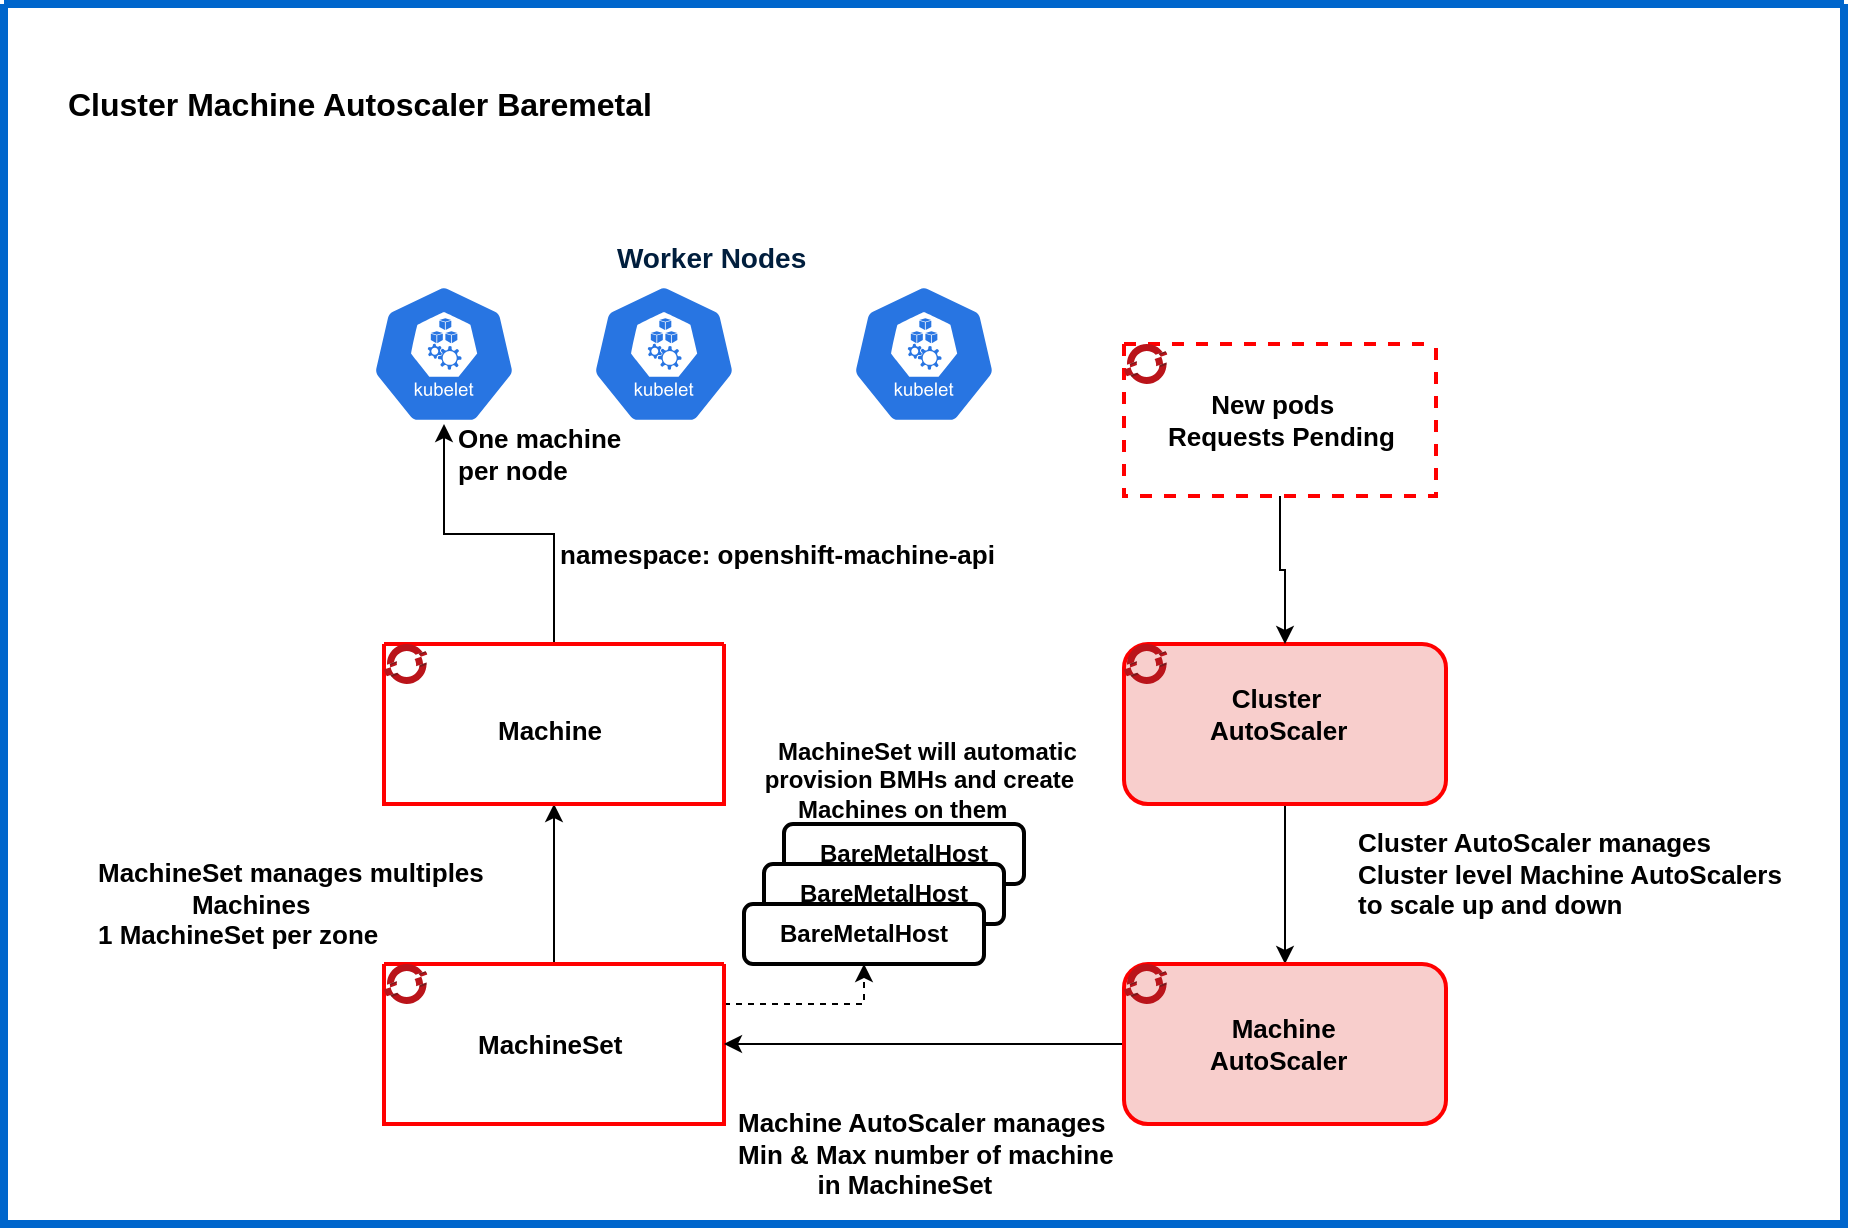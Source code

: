<mxfile version="21.3.7" type="github">
  <diagram id="2f404044-711c-603c-8f00-f6bb4c023d3c" name="Page-1">
    <mxGraphModel dx="1434" dy="733" grid="1" gridSize="10" guides="1" tooltips="1" connect="1" arrows="1" fold="1" page="1" pageScale="1" pageWidth="1169" pageHeight="827" background="none" math="0" shadow="0">
      <root>
        <mxCell id="0" />
        <mxCell id="1" parent="0" />
        <mxCell id="63" value="&lt;span style=&quot;color: rgb(66, 119, 187); font-family: helvetica; font-size: 12px; font-style: normal; font-weight: 400; letter-spacing: normal; text-align: left; text-indent: 0px; text-transform: none; word-spacing: 0px; background-color: rgb(248, 249, 250); display: inline; float: none;&quot;&gt;Application component&lt;/span&gt;" style="swimlane;shadow=0;strokeColor=#0066CC;fillColor=#D4E1F5;align=right;startSize=0;collapsible=0;noLabel=1;strokeWidth=4;" parent="1" vertex="1">
          <mxGeometry x="80" y="120" width="920" height="610" as="geometry" />
        </mxCell>
        <mxCell id="102" value="&lt;font color=&quot;#000000&quot;&gt;Cluster Machine Autoscaler Baremetal&lt;/font&gt;" style="text;html=1;align=left;verticalAlign=middle;fontColor=#4277BB;shadow=0;dashed=0;strokeColor=none;fillColor=none;labelBackgroundColor=none;fontStyle=1;fontSize=16;spacingLeft=5;" parent="63" vertex="1">
          <mxGeometry x="25" y="40" width="305" height="20" as="geometry" />
        </mxCell>
        <mxCell id="zqARdrb3gB1lmlmLocjL-183" style="edgeStyle=orthogonalEdgeStyle;rounded=0;orthogonalLoop=1;jettySize=auto;html=1;entryX=0.5;entryY=0;entryDx=0;entryDy=0;" parent="63" source="YF79DZ1GA7UTkaR4UJOx-294" target="zqARdrb3gB1lmlmLocjL-165" edge="1">
          <mxGeometry relative="1" as="geometry" />
        </mxCell>
        <mxCell id="YF79DZ1GA7UTkaR4UJOx-294" value="" style="rounded=1;whiteSpace=wrap;html=1;labelBackgroundColor=default;fontSize=17;fontColor=#000099;strokeWidth=2;fillColor=#F8CECC;gradientColor=none;strokeColor=#FF0000;" parent="63" vertex="1">
          <mxGeometry x="560" y="320" width="161" height="80" as="geometry" />
        </mxCell>
        <mxCell id="YF79DZ1GA7UTkaR4UJOx-270" value="&lt;span style=&quot;font-size: 13px&quot;&gt;&lt;font color=&quot;#000000&quot;&gt;&amp;nbsp; &amp;nbsp;Cluster &lt;br&gt;AutoScaler&lt;/font&gt;&lt;/span&gt;" style="text;html=1;align=left;verticalAlign=middle;fontColor=#4277BB;shadow=0;dashed=0;strokeColor=none;fillColor=none;labelBackgroundColor=none;fontStyle=1;fontSize=9;spacingLeft=5;" parent="63" vertex="1">
          <mxGeometry x="595.5" y="328" width="90" height="54" as="geometry" />
        </mxCell>
        <mxCell id="zqARdrb3gB1lmlmLocjL-187" style="edgeStyle=orthogonalEdgeStyle;rounded=0;orthogonalLoop=1;jettySize=auto;html=1;entryX=0.5;entryY=1;entryDx=0;entryDy=0;" parent="63" source="YF79DZ1GA7UTkaR4UJOx-245" target="162" edge="1">
          <mxGeometry relative="1" as="geometry" />
        </mxCell>
        <mxCell id="6ss3p3yaFNHXQId9mlE7-165" style="edgeStyle=orthogonalEdgeStyle;rounded=0;orthogonalLoop=1;jettySize=auto;html=1;exitX=1;exitY=0.25;exitDx=0;exitDy=0;entryX=0.5;entryY=1;entryDx=0;entryDy=0;dashed=1;" edge="1" parent="63" source="YF79DZ1GA7UTkaR4UJOx-245" target="6ss3p3yaFNHXQId9mlE7-163">
          <mxGeometry relative="1" as="geometry">
            <mxPoint x="430" y="483" as="targetPoint" />
            <Array as="points">
              <mxPoint x="430" y="500" />
            </Array>
          </mxGeometry>
        </mxCell>
        <mxCell id="YF79DZ1GA7UTkaR4UJOx-245" value="" style="swimlane;shadow=0;labelBackgroundColor=#007FFF;strokeColor=#FF0000;fillColor=#e51400;fontColor=#ffffff;align=right;collapsible=0;startSize=0;strokeWidth=2;swimlaneFillColor=none;" parent="63" vertex="1">
          <mxGeometry x="190" y="480" width="170" height="80" as="geometry" />
        </mxCell>
        <mxCell id="YF79DZ1GA7UTkaR4UJOx-437" value="&lt;span style=&quot;font-size: 13px&quot;&gt;&lt;font color=&quot;#000000&quot;&gt;MachineSet&lt;/font&gt;&lt;/span&gt;" style="text;html=1;align=left;verticalAlign=middle;fontColor=#4277BB;shadow=0;dashed=0;strokeColor=none;fillColor=none;labelBackgroundColor=none;fontStyle=1;fontSize=9;spacingLeft=5;" parent="YF79DZ1GA7UTkaR4UJOx-245" vertex="1">
          <mxGeometry x="40" y="29" width="90" height="22" as="geometry" />
        </mxCell>
        <mxCell id="zqARdrb3gB1lmlmLocjL-193" value="" style="image;sketch=0;aspect=fixed;html=1;points=[];align=center;fontSize=12;image=img/lib/mscae/OpenShift.svg;" parent="YF79DZ1GA7UTkaR4UJOx-245" vertex="1">
          <mxGeometry width="21.74" height="20" as="geometry" />
        </mxCell>
        <mxCell id="zqARdrb3gB1lmlmLocjL-188" style="edgeStyle=orthogonalEdgeStyle;rounded=0;orthogonalLoop=1;jettySize=auto;html=1;exitX=0.5;exitY=0;exitDx=0;exitDy=0;entryX=0.5;entryY=1;entryDx=0;entryDy=0;entryPerimeter=0;" parent="63" source="162" target="zqARdrb3gB1lmlmLocjL-169" edge="1">
          <mxGeometry relative="1" as="geometry" />
        </mxCell>
        <mxCell id="162" value="" style="swimlane;shadow=0;labelBackgroundColor=#007FFF;strokeColor=#FF0000;fillColor=#e51400;align=right;collapsible=0;startSize=0;strokeWidth=2;swimlaneFillColor=none;fontColor=#ffffff;" parent="63" vertex="1">
          <mxGeometry x="190" y="320" width="170" height="80" as="geometry" />
        </mxCell>
        <mxCell id="YF79DZ1GA7UTkaR4UJOx-438" value="&lt;span style=&quot;font-size: 13px&quot;&gt;&lt;font color=&quot;#000000&quot;&gt;Machine&lt;/font&gt;&lt;/span&gt;" style="text;html=1;align=left;verticalAlign=middle;fontColor=#4277BB;shadow=0;dashed=0;strokeColor=none;fillColor=none;labelBackgroundColor=none;fontStyle=1;fontSize=9;spacingLeft=5;" parent="162" vertex="1">
          <mxGeometry x="50" y="32" width="90" height="22" as="geometry" />
        </mxCell>
        <mxCell id="zqARdrb3gB1lmlmLocjL-190" value="" style="image;sketch=0;aspect=fixed;html=1;points=[];align=center;fontSize=12;image=img/lib/mscae/OpenShift.svg;" parent="162" vertex="1">
          <mxGeometry width="21.74" height="20" as="geometry" />
        </mxCell>
        <mxCell id="zqARdrb3gB1lmlmLocjL-186" style="edgeStyle=orthogonalEdgeStyle;rounded=0;orthogonalLoop=1;jettySize=auto;html=1;entryX=1;entryY=0.5;entryDx=0;entryDy=0;" parent="63" source="zqARdrb3gB1lmlmLocjL-165" target="YF79DZ1GA7UTkaR4UJOx-245" edge="1">
          <mxGeometry relative="1" as="geometry" />
        </mxCell>
        <mxCell id="zqARdrb3gB1lmlmLocjL-165" value="" style="rounded=1;whiteSpace=wrap;html=1;labelBackgroundColor=default;fontSize=17;fontColor=#000099;strokeWidth=2;fillColor=#F8CECC;gradientColor=none;strokeColor=#FF0000;" parent="63" vertex="1">
          <mxGeometry x="560" y="480" width="161" height="80" as="geometry" />
        </mxCell>
        <mxCell id="zqARdrb3gB1lmlmLocjL-166" value="&lt;span style=&quot;font-size: 13px&quot;&gt;&lt;font color=&quot;#000000&quot;&gt;&amp;nbsp; &amp;nbsp;Machine&lt;br&gt;AutoScaler&lt;/font&gt;&lt;/span&gt;" style="text;html=1;align=left;verticalAlign=middle;fontColor=#4277BB;shadow=0;dashed=0;strokeColor=none;fillColor=none;labelBackgroundColor=none;fontStyle=1;fontSize=9;spacingLeft=5;" parent="63" vertex="1">
          <mxGeometry x="595.5" y="494.75" width="90" height="50.5" as="geometry" />
        </mxCell>
        <mxCell id="zqARdrb3gB1lmlmLocjL-169" value="" style="sketch=0;html=1;dashed=0;whitespace=wrap;fillColor=#2875E2;strokeColor=#ffffff;points=[[0.005,0.63,0],[0.1,0.2,0],[0.9,0.2,0],[0.5,0,0],[0.995,0.63,0],[0.72,0.99,0],[0.5,1,0],[0.28,0.99,0]];verticalLabelPosition=bottom;align=center;verticalAlign=top;shape=mxgraph.kubernetes.icon;prIcon=kubelet" parent="63" vertex="1">
          <mxGeometry x="150" y="140" width="140" height="70" as="geometry" />
        </mxCell>
        <mxCell id="zqARdrb3gB1lmlmLocjL-174" value="" style="sketch=0;html=1;dashed=0;whitespace=wrap;fillColor=#2875E2;strokeColor=#ffffff;points=[[0.005,0.63,0],[0.1,0.2,0],[0.9,0.2,0],[0.5,0,0],[0.995,0.63,0],[0.72,0.99,0],[0.5,1,0],[0.28,0.99,0]];verticalLabelPosition=bottom;align=center;verticalAlign=top;shape=mxgraph.kubernetes.icon;prIcon=kubelet" parent="63" vertex="1">
          <mxGeometry x="260" y="140" width="140" height="70" as="geometry" />
        </mxCell>
        <mxCell id="zqARdrb3gB1lmlmLocjL-175" value="" style="sketch=0;html=1;dashed=0;whitespace=wrap;fillColor=#2875E2;strokeColor=#ffffff;points=[[0.005,0.63,0],[0.1,0.2,0],[0.9,0.2,0],[0.5,0,0],[0.995,0.63,0],[0.72,0.99,0],[0.5,1,0],[0.28,0.99,0]];verticalLabelPosition=bottom;align=center;verticalAlign=top;shape=mxgraph.kubernetes.icon;prIcon=kubelet" parent="63" vertex="1">
          <mxGeometry x="390" y="140" width="140" height="70" as="geometry" />
        </mxCell>
        <mxCell id="zqARdrb3gB1lmlmLocjL-176" value="&lt;font color=&quot;#001e3d&quot; style=&quot;font-size: 14px;&quot;&gt;&amp;nbsp; &amp;nbsp; &amp;nbsp;Worker Nodes&lt;/font&gt;" style="text;html=1;align=left;verticalAlign=middle;fontColor=#4277BB;shadow=0;dashed=0;strokeColor=none;fillColor=none;labelBackgroundColor=none;fontStyle=1;fontSize=9;spacingLeft=5;" parent="63" vertex="1">
          <mxGeometry x="280" y="100" width="155" height="54" as="geometry" />
        </mxCell>
        <mxCell id="zqARdrb3gB1lmlmLocjL-185" style="edgeStyle=orthogonalEdgeStyle;rounded=0;orthogonalLoop=1;jettySize=auto;html=1;entryX=0.5;entryY=0;entryDx=0;entryDy=0;" parent="63" source="zqARdrb3gB1lmlmLocjL-177" target="YF79DZ1GA7UTkaR4UJOx-294" edge="1">
          <mxGeometry relative="1" as="geometry" />
        </mxCell>
        <mxCell id="zqARdrb3gB1lmlmLocjL-177" value="" style="swimlane;shadow=0;labelBackgroundColor=#007FFF;strokeColor=#FF0000;fillColor=#e51400;align=right;collapsible=0;startSize=0;strokeWidth=2;swimlaneFillColor=none;fontColor=#ffffff;dashed=1;" parent="63" vertex="1">
          <mxGeometry x="560" y="170" width="156" height="76" as="geometry" />
        </mxCell>
        <mxCell id="zqARdrb3gB1lmlmLocjL-178" value="&lt;span style=&quot;font-size: 13px&quot;&gt;&lt;font color=&quot;#000000&quot;&gt;&amp;nbsp; &amp;nbsp; &amp;nbsp; New pods&lt;br&gt;Requests Pending&lt;br&gt;&lt;/font&gt;&lt;/span&gt;" style="text;html=1;align=left;verticalAlign=middle;fontColor=#4277BB;shadow=0;dashed=0;strokeColor=none;fillColor=none;labelBackgroundColor=none;fontStyle=1;fontSize=9;spacingLeft=5;" parent="zqARdrb3gB1lmlmLocjL-177" vertex="1">
          <mxGeometry x="14.5" y="21" width="127" height="34" as="geometry" />
        </mxCell>
        <mxCell id="zqARdrb3gB1lmlmLocjL-195" value="" style="image;sketch=0;aspect=fixed;html=1;points=[];align=center;fontSize=12;image=img/lib/mscae/OpenShift.svg;" parent="zqARdrb3gB1lmlmLocjL-177" vertex="1">
          <mxGeometry width="21.74" height="20" as="geometry" />
        </mxCell>
        <mxCell id="zqARdrb3gB1lmlmLocjL-192" value="" style="image;sketch=0;aspect=fixed;html=1;points=[];align=center;fontSize=12;image=img/lib/mscae/OpenShift.svg;" parent="63" vertex="1">
          <mxGeometry x="560" y="320" width="21.74" height="20" as="geometry" />
        </mxCell>
        <mxCell id="zqARdrb3gB1lmlmLocjL-191" value="" style="image;sketch=0;aspect=fixed;html=1;points=[];align=center;fontSize=12;image=img/lib/mscae/OpenShift.svg;" parent="63" vertex="1">
          <mxGeometry x="560" y="480" width="21.74" height="20" as="geometry" />
        </mxCell>
        <mxCell id="zqARdrb3gB1lmlmLocjL-196" value="&lt;font color=&quot;#000000&quot;&gt;&lt;span style=&quot;font-size: 13px;&quot;&gt;Cluster AutoScaler manages&lt;br&gt;Cluster level Machine AutoScalers&lt;br&gt;to scale up and down&lt;br&gt;&lt;/span&gt;&lt;/font&gt;" style="text;html=1;align=left;verticalAlign=middle;fontColor=#4277BB;shadow=0;dashed=0;strokeColor=none;fillColor=none;labelBackgroundColor=none;fontStyle=1;fontSize=9;spacingLeft=5;" parent="63" vertex="1">
          <mxGeometry x="670" y="400" width="224" height="70" as="geometry" />
        </mxCell>
        <mxCell id="zqARdrb3gB1lmlmLocjL-197" value="&lt;span style=&quot;font-size: 13px&quot;&gt;&lt;font color=&quot;#000000&quot;&gt;namespace: openshift-machine-api&lt;br&gt;&lt;/font&gt;&lt;/span&gt;" style="text;html=1;align=left;verticalAlign=middle;fontColor=#4277BB;shadow=0;dashed=0;strokeColor=none;fillColor=none;labelBackgroundColor=none;fontStyle=1;fontSize=9;spacingLeft=5;" parent="63" vertex="1">
          <mxGeometry x="271" y="260" width="233.5" height="30" as="geometry" />
        </mxCell>
        <mxCell id="zqARdrb3gB1lmlmLocjL-198" value="&lt;span style=&quot;font-size: 13px&quot;&gt;&lt;font color=&quot;#000000&quot;&gt;MachineSet manages multiples&lt;br&gt;&amp;nbsp; &amp;nbsp; &amp;nbsp; &amp;nbsp; &amp;nbsp; &amp;nbsp; &amp;nbsp;Machines&lt;br&gt;1 MachineSet per zone&lt;br&gt;&lt;/font&gt;&lt;/span&gt;" style="text;html=1;align=left;verticalAlign=middle;fontColor=#4277BB;shadow=0;dashed=0;strokeColor=none;fillColor=none;labelBackgroundColor=none;fontStyle=1;fontSize=9;spacingLeft=5;" parent="63" vertex="1">
          <mxGeometry x="40" y="430" width="200" height="40" as="geometry" />
        </mxCell>
        <mxCell id="zqARdrb3gB1lmlmLocjL-199" value="&lt;span style=&quot;font-size: 13px&quot;&gt;&lt;font color=&quot;#000000&quot;&gt;One machine&lt;br&gt;per node&lt;br&gt;&lt;/font&gt;&lt;/span&gt;" style="text;html=1;align=left;verticalAlign=middle;fontColor=#4277BB;shadow=0;dashed=0;strokeColor=none;fillColor=none;labelBackgroundColor=none;fontStyle=1;fontSize=9;spacingLeft=5;" parent="63" vertex="1">
          <mxGeometry x="220" y="210" width="100" height="30" as="geometry" />
        </mxCell>
        <mxCell id="zqARdrb3gB1lmlmLocjL-203" value="&lt;span style=&quot;font-size: 13px&quot;&gt;&lt;font color=&quot;#000000&quot;&gt;Machine AutoScaler manages&lt;br&gt;Min &amp;amp; Max number of machine&amp;nbsp;&lt;br&gt;&amp;nbsp; &amp;nbsp; &amp;nbsp; &amp;nbsp; &amp;nbsp; &amp;nbsp;in MachineSet&lt;br&gt;&lt;/font&gt;&lt;/span&gt;" style="text;html=1;align=left;verticalAlign=middle;fontColor=#4277BB;shadow=0;dashed=0;strokeColor=none;fillColor=none;labelBackgroundColor=none;fontStyle=1;fontSize=9;spacingLeft=5;" parent="63" vertex="1">
          <mxGeometry x="360" y="550" width="200" height="50" as="geometry" />
        </mxCell>
        <mxCell id="6ss3p3yaFNHXQId9mlE7-162" value="&lt;b&gt;BareMetalHost&lt;/b&gt;" style="rounded=1;whiteSpace=wrap;html=1;strokeWidth=2;" vertex="1" parent="63">
          <mxGeometry x="390" y="410" width="120" height="30" as="geometry" />
        </mxCell>
        <mxCell id="6ss3p3yaFNHXQId9mlE7-164" value="&lt;b&gt;BareMetalHost&lt;/b&gt;" style="rounded=1;whiteSpace=wrap;html=1;strokeWidth=2;" vertex="1" parent="63">
          <mxGeometry x="380" y="430" width="120" height="30" as="geometry" />
        </mxCell>
        <mxCell id="6ss3p3yaFNHXQId9mlE7-163" value="&lt;b&gt;BareMetalHost&lt;/b&gt;" style="rounded=1;whiteSpace=wrap;html=1;strokeWidth=2;" vertex="1" parent="63">
          <mxGeometry x="370" y="450" width="120" height="30" as="geometry" />
        </mxCell>
        <mxCell id="6ss3p3yaFNHXQId9mlE7-167" value="&lt;span style=&quot;font-size: 12px;&quot;&gt;&lt;font style=&quot;font-size: 12px;&quot; color=&quot;#000000&quot;&gt;&amp;nbsp; &amp;nbsp; &amp;nbsp; MachineSet will automatic&lt;br&gt;&amp;nbsp; &amp;nbsp; provision BMHs and create&amp;nbsp;&lt;br&gt;&amp;nbsp; &amp;nbsp; &amp;nbsp; &amp;nbsp; &amp;nbsp;Machines on them&lt;br&gt;&lt;br&gt;&lt;/font&gt;&lt;/span&gt;" style="text;html=1;align=left;verticalAlign=middle;fontColor=#4277BB;shadow=0;dashed=0;strokeColor=none;fillColor=none;labelBackgroundColor=none;fontStyle=1;fontSize=9;spacingLeft=5;" vertex="1" parent="63">
          <mxGeometry x="360" y="370" width="200" height="50" as="geometry" />
        </mxCell>
      </root>
    </mxGraphModel>
  </diagram>
</mxfile>
